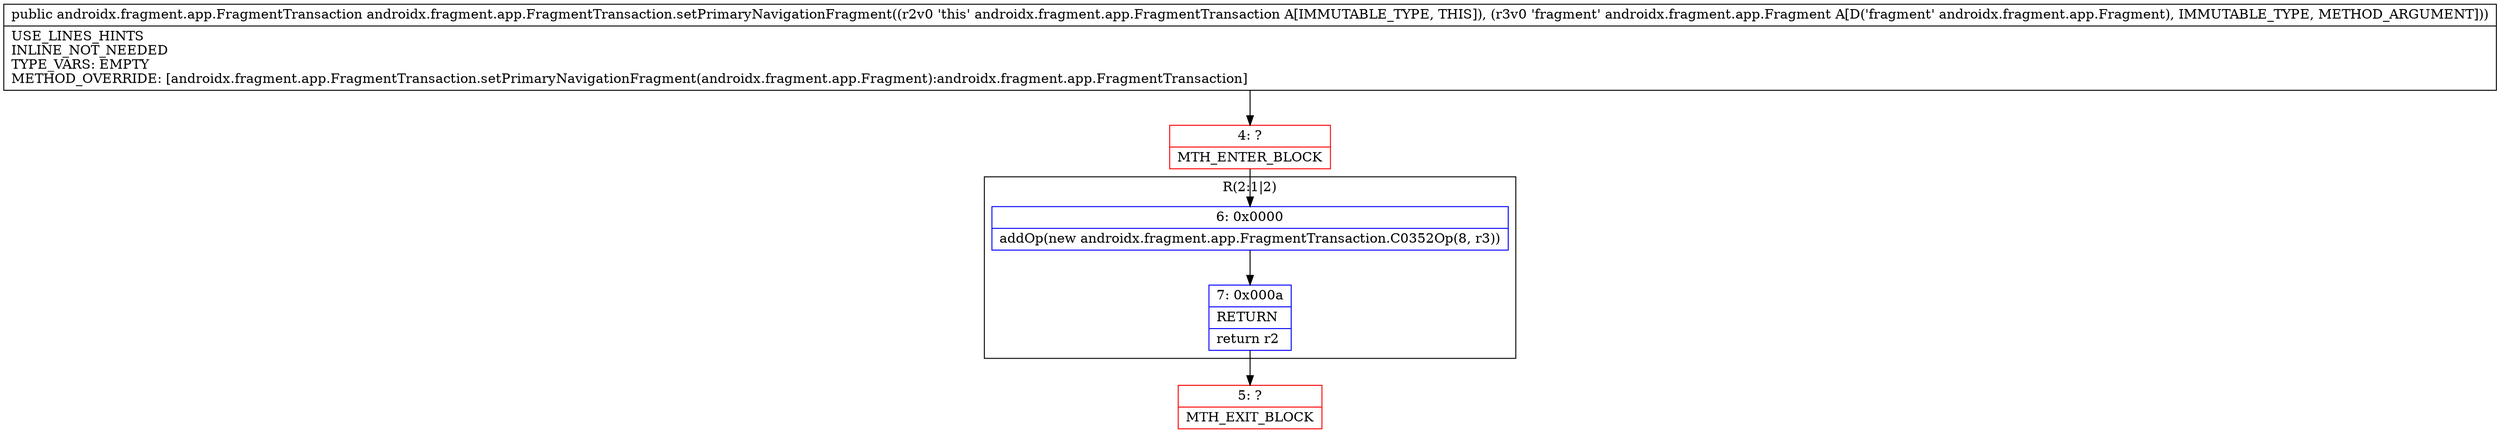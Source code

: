 digraph "CFG forandroidx.fragment.app.FragmentTransaction.setPrimaryNavigationFragment(Landroidx\/fragment\/app\/Fragment;)Landroidx\/fragment\/app\/FragmentTransaction;" {
subgraph cluster_Region_1961186385 {
label = "R(2:1|2)";
node [shape=record,color=blue];
Node_6 [shape=record,label="{6\:\ 0x0000|addOp(new androidx.fragment.app.FragmentTransaction.C0352Op(8, r3))\l}"];
Node_7 [shape=record,label="{7\:\ 0x000a|RETURN\l|return r2\l}"];
}
Node_4 [shape=record,color=red,label="{4\:\ ?|MTH_ENTER_BLOCK\l}"];
Node_5 [shape=record,color=red,label="{5\:\ ?|MTH_EXIT_BLOCK\l}"];
MethodNode[shape=record,label="{public androidx.fragment.app.FragmentTransaction androidx.fragment.app.FragmentTransaction.setPrimaryNavigationFragment((r2v0 'this' androidx.fragment.app.FragmentTransaction A[IMMUTABLE_TYPE, THIS]), (r3v0 'fragment' androidx.fragment.app.Fragment A[D('fragment' androidx.fragment.app.Fragment), IMMUTABLE_TYPE, METHOD_ARGUMENT]))  | USE_LINES_HINTS\lINLINE_NOT_NEEDED\lTYPE_VARS: EMPTY\lMETHOD_OVERRIDE: [androidx.fragment.app.FragmentTransaction.setPrimaryNavigationFragment(androidx.fragment.app.Fragment):androidx.fragment.app.FragmentTransaction]\l}"];
MethodNode -> Node_4;Node_6 -> Node_7;
Node_7 -> Node_5;
Node_4 -> Node_6;
}

